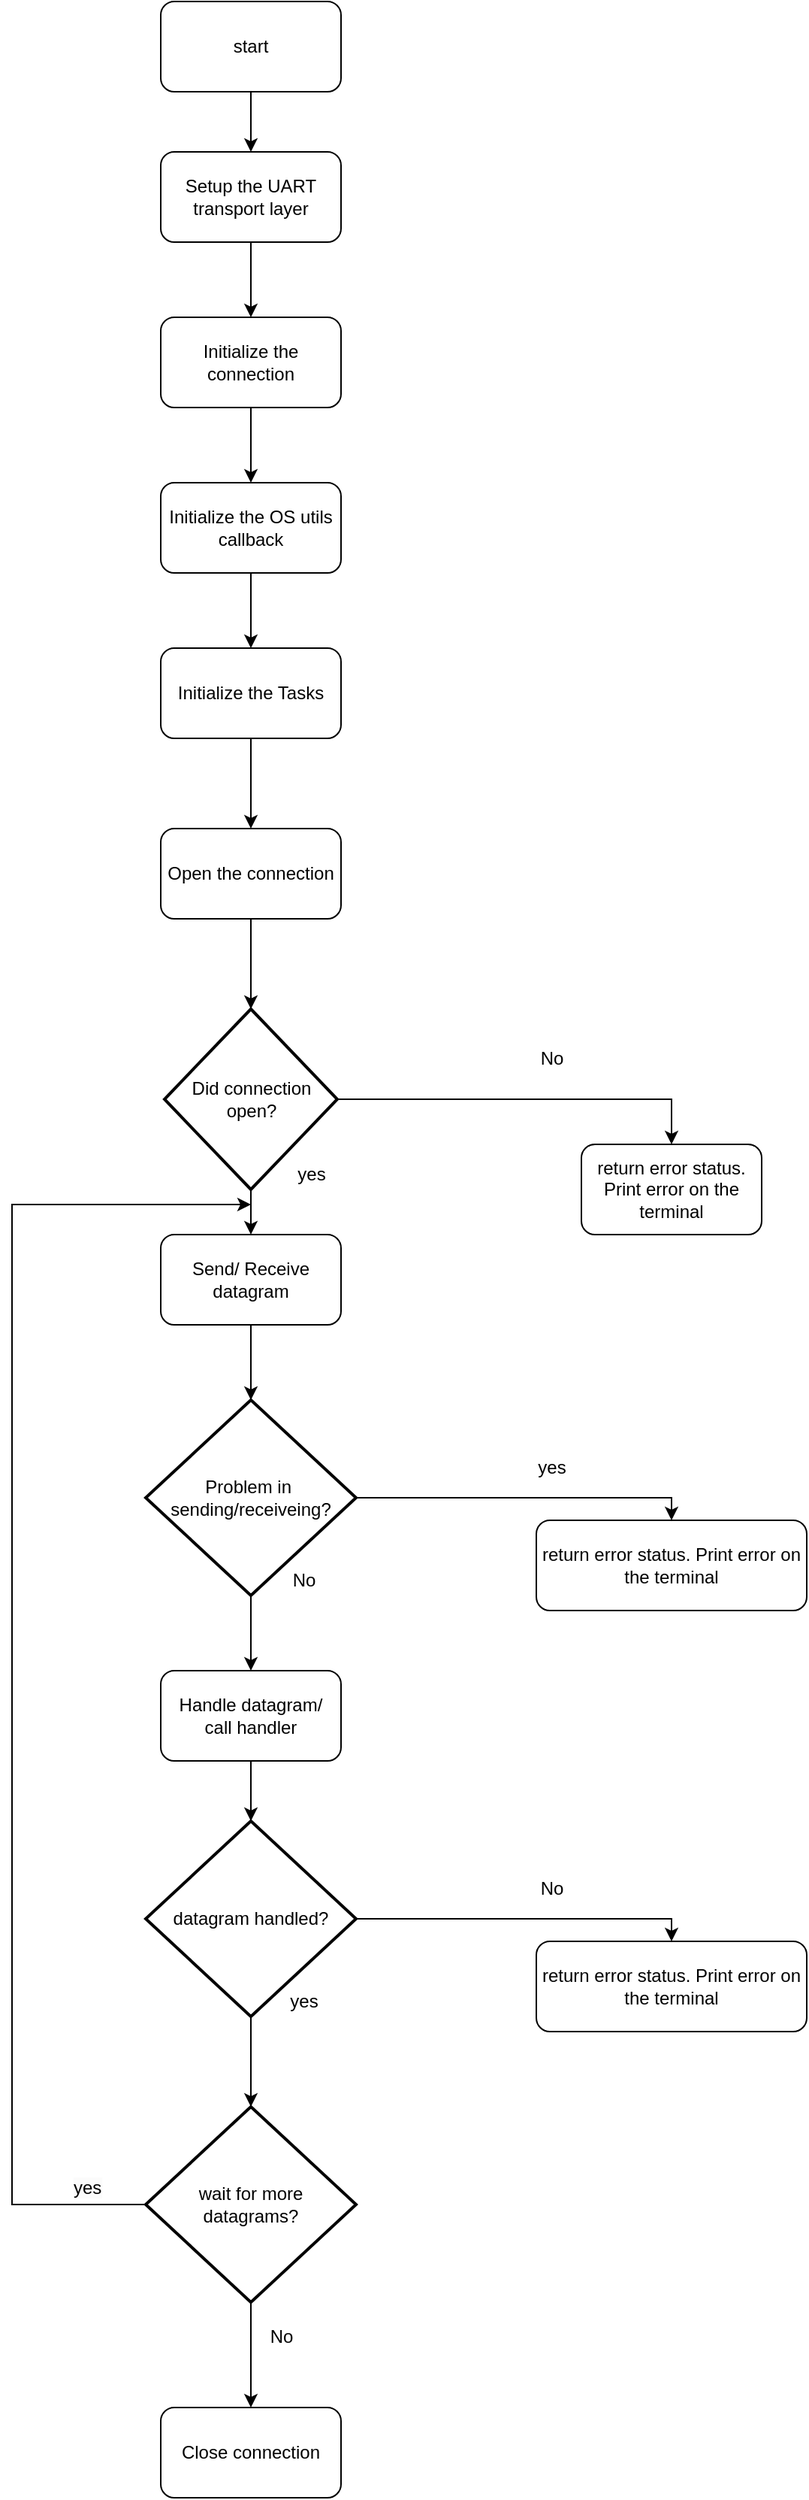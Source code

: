 <mxfile version="21.6.6" type="github" pages="5">
  <diagram id="PIDMx6QlFMbu98ZCILUm" name="flowchart_gp">
    <mxGraphModel dx="1674" dy="761" grid="1" gridSize="10" guides="1" tooltips="1" connect="1" arrows="1" fold="1" page="1" pageScale="1" pageWidth="850" pageHeight="1100" math="0" shadow="0">
      <root>
        <mxCell id="ZV3xGOG4E9vZ0-3P1s4v-0" />
        <mxCell id="ZV3xGOG4E9vZ0-3P1s4v-1" parent="ZV3xGOG4E9vZ0-3P1s4v-0" />
        <mxCell id="sR-EdJqk93c482fk9e1r-0" value="" style="edgeStyle=orthogonalEdgeStyle;rounded=0;orthogonalLoop=1;jettySize=auto;html=1;" parent="ZV3xGOG4E9vZ0-3P1s4v-1" source="sR-EdJqk93c482fk9e1r-1" target="sR-EdJqk93c482fk9e1r-3" edge="1">
          <mxGeometry relative="1" as="geometry" />
        </mxCell>
        <mxCell id="sR-EdJqk93c482fk9e1r-1" value="Setup the UART transport layer" style="rounded=1;whiteSpace=wrap;html=1;" parent="ZV3xGOG4E9vZ0-3P1s4v-1" vertex="1">
          <mxGeometry x="270" y="120" width="120" height="60" as="geometry" />
        </mxCell>
        <mxCell id="sR-EdJqk93c482fk9e1r-2" style="edgeStyle=orthogonalEdgeStyle;rounded=0;orthogonalLoop=1;jettySize=auto;html=1;entryX=0.5;entryY=0;entryDx=0;entryDy=0;" parent="ZV3xGOG4E9vZ0-3P1s4v-1" source="sR-EdJqk93c482fk9e1r-3" edge="1">
          <mxGeometry relative="1" as="geometry">
            <mxPoint x="330" y="340" as="targetPoint" />
          </mxGeometry>
        </mxCell>
        <mxCell id="sR-EdJqk93c482fk9e1r-3" value="Initialize the connection" style="rounded=1;whiteSpace=wrap;html=1;" parent="ZV3xGOG4E9vZ0-3P1s4v-1" vertex="1">
          <mxGeometry x="270" y="230" width="120" height="60" as="geometry" />
        </mxCell>
        <mxCell id="sR-EdJqk93c482fk9e1r-18" value="" style="edgeStyle=orthogonalEdgeStyle;rounded=0;orthogonalLoop=1;jettySize=auto;html=1;" parent="ZV3xGOG4E9vZ0-3P1s4v-1" source="sR-EdJqk93c482fk9e1r-8" target="sR-EdJqk93c482fk9e1r-9" edge="1">
          <mxGeometry relative="1" as="geometry" />
        </mxCell>
        <mxCell id="sR-EdJqk93c482fk9e1r-21" style="edgeStyle=orthogonalEdgeStyle;rounded=0;orthogonalLoop=1;jettySize=auto;html=1;exitX=1;exitY=0.5;exitDx=0;exitDy=0;exitPerimeter=0;entryX=0.5;entryY=0;entryDx=0;entryDy=0;" parent="ZV3xGOG4E9vZ0-3P1s4v-1" source="sR-EdJqk93c482fk9e1r-8" target="sR-EdJqk93c482fk9e1r-20" edge="1">
          <mxGeometry relative="1" as="geometry" />
        </mxCell>
        <mxCell id="sR-EdJqk93c482fk9e1r-8" value="Did connection open?" style="strokeWidth=2;html=1;shape=mxgraph.flowchart.decision;whiteSpace=wrap;" parent="ZV3xGOG4E9vZ0-3P1s4v-1" vertex="1">
          <mxGeometry x="272.5" y="690" width="115" height="120" as="geometry" />
        </mxCell>
        <mxCell id="sR-EdJqk93c482fk9e1r-22" value="" style="edgeStyle=orthogonalEdgeStyle;rounded=0;orthogonalLoop=1;jettySize=auto;html=1;" parent="ZV3xGOG4E9vZ0-3P1s4v-1" source="sR-EdJqk93c482fk9e1r-9" target="sR-EdJqk93c482fk9e1r-10" edge="1">
          <mxGeometry relative="1" as="geometry" />
        </mxCell>
        <mxCell id="sR-EdJqk93c482fk9e1r-9" value="Send/ Receive datagram" style="rounded=1;whiteSpace=wrap;html=1;" parent="ZV3xGOG4E9vZ0-3P1s4v-1" vertex="1">
          <mxGeometry x="270" y="840" width="120" height="60" as="geometry" />
        </mxCell>
        <mxCell id="sR-EdJqk93c482fk9e1r-23" value="" style="edgeStyle=orthogonalEdgeStyle;rounded=0;orthogonalLoop=1;jettySize=auto;html=1;" parent="ZV3xGOG4E9vZ0-3P1s4v-1" source="sR-EdJqk93c482fk9e1r-10" target="sR-EdJqk93c482fk9e1r-11" edge="1">
          <mxGeometry relative="1" as="geometry" />
        </mxCell>
        <mxCell id="zAxebz0YlXqXnczfZMwz-1" style="edgeStyle=orthogonalEdgeStyle;rounded=0;orthogonalLoop=1;jettySize=auto;html=1;entryX=0.5;entryY=0;entryDx=0;entryDy=0;" parent="ZV3xGOG4E9vZ0-3P1s4v-1" source="sR-EdJqk93c482fk9e1r-10" target="zAxebz0YlXqXnczfZMwz-0" edge="1">
          <mxGeometry relative="1" as="geometry">
            <mxPoint x="560" y="1000" as="targetPoint" />
            <Array as="points">
              <mxPoint x="610" y="1015" />
            </Array>
          </mxGeometry>
        </mxCell>
        <mxCell id="sR-EdJqk93c482fk9e1r-10" value="Problem in&amp;nbsp; sending/receiveing?" style="strokeWidth=2;html=1;shape=mxgraph.flowchart.decision;whiteSpace=wrap;" parent="ZV3xGOG4E9vZ0-3P1s4v-1" vertex="1">
          <mxGeometry x="260" y="950" width="140" height="130" as="geometry" />
        </mxCell>
        <mxCell id="VVgyM-o23r_cA4n3m2bH-14" value="" style="edgeStyle=orthogonalEdgeStyle;rounded=0;orthogonalLoop=1;jettySize=auto;html=1;" parent="ZV3xGOG4E9vZ0-3P1s4v-1" source="sR-EdJqk93c482fk9e1r-11" target="VVgyM-o23r_cA4n3m2bH-10" edge="1">
          <mxGeometry relative="1" as="geometry" />
        </mxCell>
        <mxCell id="sR-EdJqk93c482fk9e1r-11" value="Handle datagram/&lt;br&gt;call handler" style="rounded=1;whiteSpace=wrap;html=1;" parent="ZV3xGOG4E9vZ0-3P1s4v-1" vertex="1">
          <mxGeometry x="270" y="1130" width="120" height="60" as="geometry" />
        </mxCell>
        <mxCell id="sR-EdJqk93c482fk9e1r-12" value="Close connection" style="rounded=1;whiteSpace=wrap;html=1;" parent="ZV3xGOG4E9vZ0-3P1s4v-1" vertex="1">
          <mxGeometry x="270" y="1620" width="120" height="60" as="geometry" />
        </mxCell>
        <mxCell id="sR-EdJqk93c482fk9e1r-17" value="" style="edgeStyle=orthogonalEdgeStyle;rounded=0;orthogonalLoop=1;jettySize=auto;html=1;" parent="ZV3xGOG4E9vZ0-3P1s4v-1" source="sR-EdJqk93c482fk9e1r-16" target="sR-EdJqk93c482fk9e1r-1" edge="1">
          <mxGeometry relative="1" as="geometry" />
        </mxCell>
        <mxCell id="sR-EdJqk93c482fk9e1r-16" value="start" style="rounded=1;whiteSpace=wrap;html=1;" parent="ZV3xGOG4E9vZ0-3P1s4v-1" vertex="1">
          <mxGeometry x="270" y="20" width="120" height="60" as="geometry" />
        </mxCell>
        <mxCell id="sR-EdJqk93c482fk9e1r-19" value="yes" style="text;html=1;align=center;verticalAlign=middle;resizable=0;points=[];autosize=1;strokeColor=none;fillColor=none;" parent="ZV3xGOG4E9vZ0-3P1s4v-1" vertex="1">
          <mxGeometry x="355" y="790" width="30" height="20" as="geometry" />
        </mxCell>
        <mxCell id="sR-EdJqk93c482fk9e1r-20" value="return error status. Print error on the terminal" style="rounded=1;whiteSpace=wrap;html=1;" parent="ZV3xGOG4E9vZ0-3P1s4v-1" vertex="1">
          <mxGeometry x="550" y="780" width="120" height="60" as="geometry" />
        </mxCell>
        <mxCell id="zAxebz0YlXqXnczfZMwz-0" value="return error status. Print error on the terminal" style="rounded=1;whiteSpace=wrap;html=1;" parent="ZV3xGOG4E9vZ0-3P1s4v-1" vertex="1">
          <mxGeometry x="520" y="1030" width="180" height="60" as="geometry" />
        </mxCell>
        <mxCell id="zAxebz0YlXqXnczfZMwz-2" value="yes" style="text;html=1;align=center;verticalAlign=middle;resizable=0;points=[];autosize=1;strokeColor=none;fillColor=none;" parent="ZV3xGOG4E9vZ0-3P1s4v-1" vertex="1">
          <mxGeometry x="510" y="980" width="40" height="30" as="geometry" />
        </mxCell>
        <mxCell id="zAxebz0YlXqXnczfZMwz-3" value="No" style="text;html=1;align=center;verticalAlign=middle;resizable=0;points=[];autosize=1;strokeColor=none;fillColor=none;" parent="ZV3xGOG4E9vZ0-3P1s4v-1" vertex="1">
          <mxGeometry x="345" y="1055" width="40" height="30" as="geometry" />
        </mxCell>
        <mxCell id="VVgyM-o23r_cA4n3m2bH-2" value="" style="edgeStyle=orthogonalEdgeStyle;rounded=0;orthogonalLoop=1;jettySize=auto;html=1;" parent="ZV3xGOG4E9vZ0-3P1s4v-1" source="VVgyM-o23r_cA4n3m2bH-0" target="VVgyM-o23r_cA4n3m2bH-1" edge="1">
          <mxGeometry relative="1" as="geometry" />
        </mxCell>
        <mxCell id="VVgyM-o23r_cA4n3m2bH-0" value="Initialize the OS utils callback" style="rounded=1;whiteSpace=wrap;html=1;" parent="ZV3xGOG4E9vZ0-3P1s4v-1" vertex="1">
          <mxGeometry x="270" y="340" width="120" height="60" as="geometry" />
        </mxCell>
        <mxCell id="VVgyM-o23r_cA4n3m2bH-5" value="" style="edgeStyle=orthogonalEdgeStyle;rounded=0;orthogonalLoop=1;jettySize=auto;html=1;" parent="ZV3xGOG4E9vZ0-3P1s4v-1" source="VVgyM-o23r_cA4n3m2bH-1" target="VVgyM-o23r_cA4n3m2bH-3" edge="1">
          <mxGeometry relative="1" as="geometry" />
        </mxCell>
        <mxCell id="VVgyM-o23r_cA4n3m2bH-1" value="Initialize the Tasks" style="rounded=1;whiteSpace=wrap;html=1;" parent="ZV3xGOG4E9vZ0-3P1s4v-1" vertex="1">
          <mxGeometry x="270" y="450" width="120" height="60" as="geometry" />
        </mxCell>
        <mxCell id="VVgyM-o23r_cA4n3m2bH-4" value="" style="edgeStyle=orthogonalEdgeStyle;rounded=0;orthogonalLoop=1;jettySize=auto;html=1;" parent="ZV3xGOG4E9vZ0-3P1s4v-1" source="VVgyM-o23r_cA4n3m2bH-3" target="sR-EdJqk93c482fk9e1r-8" edge="1">
          <mxGeometry relative="1" as="geometry" />
        </mxCell>
        <mxCell id="VVgyM-o23r_cA4n3m2bH-3" value="Open the connection" style="rounded=1;whiteSpace=wrap;html=1;" parent="ZV3xGOG4E9vZ0-3P1s4v-1" vertex="1">
          <mxGeometry x="270" y="570" width="120" height="60" as="geometry" />
        </mxCell>
        <mxCell id="VVgyM-o23r_cA4n3m2bH-6" value="No" style="text;html=1;align=center;verticalAlign=middle;resizable=0;points=[];autosize=1;strokeColor=none;fillColor=none;" parent="ZV3xGOG4E9vZ0-3P1s4v-1" vertex="1">
          <mxGeometry x="510" y="708" width="40" height="30" as="geometry" />
        </mxCell>
        <mxCell id="VVgyM-o23r_cA4n3m2bH-9" style="edgeStyle=orthogonalEdgeStyle;rounded=0;orthogonalLoop=1;jettySize=auto;html=1;entryX=0.5;entryY=0;entryDx=0;entryDy=0;" parent="ZV3xGOG4E9vZ0-3P1s4v-1" source="VVgyM-o23r_cA4n3m2bH-10" target="VVgyM-o23r_cA4n3m2bH-11" edge="1">
          <mxGeometry relative="1" as="geometry">
            <mxPoint x="560" y="1280" as="targetPoint" />
            <Array as="points">
              <mxPoint x="610" y="1295" />
            </Array>
          </mxGeometry>
        </mxCell>
        <mxCell id="VVgyM-o23r_cA4n3m2bH-21" value="" style="edgeStyle=orthogonalEdgeStyle;rounded=0;orthogonalLoop=1;jettySize=auto;html=1;" parent="ZV3xGOG4E9vZ0-3P1s4v-1" source="VVgyM-o23r_cA4n3m2bH-10" target="VVgyM-o23r_cA4n3m2bH-17" edge="1">
          <mxGeometry relative="1" as="geometry" />
        </mxCell>
        <mxCell id="VVgyM-o23r_cA4n3m2bH-10" value="datagram handled?" style="strokeWidth=2;html=1;shape=mxgraph.flowchart.decision;whiteSpace=wrap;" parent="ZV3xGOG4E9vZ0-3P1s4v-1" vertex="1">
          <mxGeometry x="260" y="1230" width="140" height="130" as="geometry" />
        </mxCell>
        <mxCell id="VVgyM-o23r_cA4n3m2bH-11" value="return error status. Print error on the terminal" style="rounded=1;whiteSpace=wrap;html=1;" parent="ZV3xGOG4E9vZ0-3P1s4v-1" vertex="1">
          <mxGeometry x="520" y="1310" width="180" height="60" as="geometry" />
        </mxCell>
        <mxCell id="VVgyM-o23r_cA4n3m2bH-12" value="No" style="text;html=1;align=center;verticalAlign=middle;resizable=0;points=[];autosize=1;strokeColor=none;fillColor=none;" parent="ZV3xGOG4E9vZ0-3P1s4v-1" vertex="1">
          <mxGeometry x="510" y="1260" width="40" height="30" as="geometry" />
        </mxCell>
        <mxCell id="VVgyM-o23r_cA4n3m2bH-13" value="yes" style="text;html=1;align=center;verticalAlign=middle;resizable=0;points=[];autosize=1;strokeColor=none;fillColor=none;" parent="ZV3xGOG4E9vZ0-3P1s4v-1" vertex="1">
          <mxGeometry x="345" y="1335" width="40" height="30" as="geometry" />
        </mxCell>
        <mxCell id="VVgyM-o23r_cA4n3m2bH-22" style="edgeStyle=orthogonalEdgeStyle;rounded=0;orthogonalLoop=1;jettySize=auto;html=1;" parent="ZV3xGOG4E9vZ0-3P1s4v-1" source="VVgyM-o23r_cA4n3m2bH-17" edge="1">
          <mxGeometry relative="1" as="geometry">
            <mxPoint x="330" y="820" as="targetPoint" />
            <Array as="points">
              <mxPoint x="171" y="1485" />
            </Array>
          </mxGeometry>
        </mxCell>
        <mxCell id="VVgyM-o23r_cA4n3m2bH-24" value="" style="edgeStyle=orthogonalEdgeStyle;rounded=0;orthogonalLoop=1;jettySize=auto;html=1;" parent="ZV3xGOG4E9vZ0-3P1s4v-1" source="VVgyM-o23r_cA4n3m2bH-17" target="sR-EdJqk93c482fk9e1r-12" edge="1">
          <mxGeometry relative="1" as="geometry" />
        </mxCell>
        <mxCell id="VVgyM-o23r_cA4n3m2bH-17" value="wait for more &lt;br&gt;datagrams?" style="strokeWidth=2;html=1;shape=mxgraph.flowchart.decision;whiteSpace=wrap;" parent="ZV3xGOG4E9vZ0-3P1s4v-1" vertex="1">
          <mxGeometry x="260" y="1420" width="140" height="130" as="geometry" />
        </mxCell>
        <mxCell id="VVgyM-o23r_cA4n3m2bH-23" value="&lt;span style=&quot;color: rgb(0, 0, 0); font-family: Helvetica; font-size: 12px; font-style: normal; font-variant-ligatures: normal; font-variant-caps: normal; font-weight: 400; letter-spacing: normal; orphans: 2; text-align: center; text-indent: 0px; text-transform: none; widows: 2; word-spacing: 0px; -webkit-text-stroke-width: 0px; background-color: rgb(251, 251, 251); text-decoration-thickness: initial; text-decoration-style: initial; text-decoration-color: initial; float: none; display: inline !important;&quot;&gt;yes&lt;/span&gt;" style="text;whiteSpace=wrap;html=1;" parent="ZV3xGOG4E9vZ0-3P1s4v-1" vertex="1">
          <mxGeometry x="210" y="1460" width="50" height="40" as="geometry" />
        </mxCell>
        <mxCell id="VVgyM-o23r_cA4n3m2bH-25" value="No" style="text;html=1;align=center;verticalAlign=middle;resizable=0;points=[];autosize=1;strokeColor=none;fillColor=none;" parent="ZV3xGOG4E9vZ0-3P1s4v-1" vertex="1">
          <mxGeometry x="330" y="1558" width="40" height="30" as="geometry" />
        </mxCell>
      </root>
    </mxGraphModel>
  </diagram>
  <diagram id="Ehi2pBBZmqW3ISHJ3c43" name="h/w">
    <mxGraphModel dx="1674" dy="761" grid="1" gridSize="10" guides="1" tooltips="1" connect="1" arrows="1" fold="1" page="1" pageScale="1" pageWidth="850" pageHeight="1100" math="0" shadow="0">
      <root>
        <mxCell id="0" />
        <mxCell id="1" parent="0" />
        <mxCell id="fsMEszLR2wYNmro0-2Op-3" value="STM32F429&amp;nbsp;&lt;br&gt;gin slave device" style="rounded=0;whiteSpace=wrap;html=1;" parent="1" vertex="1">
          <mxGeometry x="80" y="240" width="210" height="80" as="geometry" />
        </mxCell>
        <mxCell id="fsMEszLR2wYNmro0-2Op-4" value="PC tool&lt;br&gt;Devtype.exe" style="rounded=0;whiteSpace=wrap;html=1;" parent="1" vertex="1">
          <mxGeometry x="560" y="240" width="200" height="80" as="geometry" />
        </mxCell>
        <mxCell id="fsMEszLR2wYNmro0-2Op-6" value="FTDI via UART" style="text;html=1;align=center;verticalAlign=middle;resizable=0;points=[];autosize=1;strokeColor=none;fillColor=none;" parent="1" vertex="1">
          <mxGeometry x="370" y="248" width="100" height="30" as="geometry" />
        </mxCell>
        <mxCell id="fsMEszLR2wYNmro0-2Op-7" value="FT232 USB to Serial UART interface" style="rounded=0;whiteSpace=wrap;html=1;" parent="1" vertex="1">
          <mxGeometry x="365" y="250" width="120" height="60" as="geometry" />
        </mxCell>
        <mxCell id="xsrRExnGZbcQ4CEgVPAS-1" value="" style="endArrow=none;html=1;rounded=0;exitX=1.009;exitY=0.383;exitDx=0;exitDy=0;exitPerimeter=0;entryX=0.005;entryY=0.367;entryDx=0;entryDy=0;entryPerimeter=0;" parent="1" source="fsMEszLR2wYNmro0-2Op-3" target="fsMEszLR2wYNmro0-2Op-7" edge="1">
          <mxGeometry width="50" height="50" relative="1" as="geometry">
            <mxPoint x="300" y="270" as="sourcePoint" />
            <mxPoint x="360" y="270" as="targetPoint" />
          </mxGeometry>
        </mxCell>
        <mxCell id="xsrRExnGZbcQ4CEgVPAS-2" value="" style="endArrow=none;html=1;rounded=0;exitX=1.009;exitY=0.383;exitDx=0;exitDy=0;exitPerimeter=0;entryX=0.005;entryY=0.367;entryDx=0;entryDy=0;entryPerimeter=0;" parent="1" edge="1">
          <mxGeometry width="50" height="50" relative="1" as="geometry">
            <mxPoint x="291" y="290" as="sourcePoint" />
            <mxPoint x="365" y="291" as="targetPoint" />
          </mxGeometry>
        </mxCell>
        <mxCell id="xsrRExnGZbcQ4CEgVPAS-3" value="Rx" style="text;html=1;align=center;verticalAlign=middle;resizable=0;points=[];autosize=1;strokeColor=none;fillColor=none;" parent="1" vertex="1">
          <mxGeometry x="300" y="238" width="40" height="30" as="geometry" />
        </mxCell>
        <mxCell id="xsrRExnGZbcQ4CEgVPAS-4" value="Tx" style="text;html=1;align=center;verticalAlign=middle;resizable=0;points=[];autosize=1;strokeColor=none;fillColor=none;" parent="1" vertex="1">
          <mxGeometry x="300" y="298" width="40" height="30" as="geometry" />
        </mxCell>
        <mxCell id="xsrRExnGZbcQ4CEgVPAS-7" value="" style="endArrow=classic;startArrow=classic;html=1;rounded=0;entryX=0;entryY=0.5;entryDx=0;entryDy=0;exitX=1;exitY=0.5;exitDx=0;exitDy=0;" parent="1" source="fsMEszLR2wYNmro0-2Op-7" target="fsMEszLR2wYNmro0-2Op-4" edge="1">
          <mxGeometry width="50" height="50" relative="1" as="geometry">
            <mxPoint x="500" y="305" as="sourcePoint" />
            <mxPoint x="550" y="255" as="targetPoint" />
          </mxGeometry>
        </mxCell>
        <mxCell id="xsrRExnGZbcQ4CEgVPAS-8" value="USB" style="text;html=1;align=center;verticalAlign=middle;resizable=0;points=[];autosize=1;strokeColor=none;fillColor=none;" parent="1" vertex="1">
          <mxGeometry x="495" y="248" width="50" height="30" as="geometry" />
        </mxCell>
      </root>
    </mxGraphModel>
  </diagram>
  <diagram id="smUlk5lk4irpyhSRWIXf" name="tasks">
    <mxGraphModel dx="1674" dy="761" grid="1" gridSize="10" guides="1" tooltips="1" connect="1" arrows="1" fold="1" page="1" pageScale="1" pageWidth="850" pageHeight="1100" math="0" shadow="0">
      <root>
        <mxCell id="0" />
        <mxCell id="1" parent="0" />
        <mxCell id="UhlyGHplrR9xLzLyz3bO-7" value="" style="edgeStyle=orthogonalEdgeStyle;rounded=0;orthogonalLoop=1;jettySize=auto;html=1;" parent="1" source="UhlyGHplrR9xLzLyz3bO-1" target="UhlyGHplrR9xLzLyz3bO-2" edge="1">
          <mxGeometry relative="1" as="geometry" />
        </mxCell>
        <mxCell id="UhlyGHplrR9xLzLyz3bO-1" value="wait for new byte in uart buffer&amp;nbsp;&amp;nbsp;" style="rounded=0;whiteSpace=wrap;html=1;" parent="1" vertex="1">
          <mxGeometry x="150" y="180" width="120" height="60" as="geometry" />
        </mxCell>
        <mxCell id="UhlyGHplrR9xLzLyz3bO-8" value="" style="edgeStyle=orthogonalEdgeStyle;rounded=0;orthogonalLoop=1;jettySize=auto;html=1;" parent="1" source="UhlyGHplrR9xLzLyz3bO-2" target="UhlyGHplrR9xLzLyz3bO-3" edge="1">
          <mxGeometry relative="1" as="geometry" />
        </mxCell>
        <mxCell id="UhlyGHplrR9xLzLyz3bO-2" value="Check the byte for acknowledgement" style="rounded=0;whiteSpace=wrap;html=1;" parent="1" vertex="1">
          <mxGeometry x="150" y="300" width="120" height="60" as="geometry" />
        </mxCell>
        <mxCell id="UhlyGHplrR9xLzLyz3bO-9" value="" style="edgeStyle=orthogonalEdgeStyle;rounded=0;orthogonalLoop=1;jettySize=auto;html=1;" parent="1" source="UhlyGHplrR9xLzLyz3bO-3" target="UhlyGHplrR9xLzLyz3bO-4" edge="1">
          <mxGeometry relative="1" as="geometry" />
        </mxCell>
        <mxCell id="UhlyGHplrR9xLzLyz3bO-10" style="edgeStyle=orthogonalEdgeStyle;rounded=0;orthogonalLoop=1;jettySize=auto;html=1;" parent="1" source="UhlyGHplrR9xLzLyz3bO-3" edge="1">
          <mxGeometry relative="1" as="geometry">
            <mxPoint x="210" y="160" as="targetPoint" />
            <Array as="points">
              <mxPoint x="81" y="485" />
            </Array>
          </mxGeometry>
        </mxCell>
        <mxCell id="UhlyGHplrR9xLzLyz3bO-3" value="Byte consumed?" style="rhombus;whiteSpace=wrap;html=1;" parent="1" vertex="1">
          <mxGeometry x="147.5" y="420" width="125" height="130" as="geometry" />
        </mxCell>
        <mxCell id="UhlyGHplrR9xLzLyz3bO-13" style="edgeStyle=orthogonalEdgeStyle;rounded=0;orthogonalLoop=1;jettySize=auto;html=1;" parent="1" source="UhlyGHplrR9xLzLyz3bO-4" edge="1">
          <mxGeometry relative="1" as="geometry">
            <mxPoint x="210" y="160" as="targetPoint" />
            <Array as="points">
              <mxPoint x="341" y="650" />
            </Array>
          </mxGeometry>
        </mxCell>
        <mxCell id="UhlyGHplrR9xLzLyz3bO-4" value="Send the byte to&amp;nbsp; the channel" style="rounded=0;whiteSpace=wrap;html=1;" parent="1" vertex="1">
          <mxGeometry x="150" y="620" width="120" height="60" as="geometry" />
        </mxCell>
        <mxCell id="UhlyGHplrR9xLzLyz3bO-6" value="" style="edgeStyle=orthogonalEdgeStyle;rounded=0;orthogonalLoop=1;jettySize=auto;html=1;" parent="1" source="UhlyGHplrR9xLzLyz3bO-5" target="UhlyGHplrR9xLzLyz3bO-1" edge="1">
          <mxGeometry relative="1" as="geometry" />
        </mxCell>
        <mxCell id="UhlyGHplrR9xLzLyz3bO-5" value="start" style="ellipse;whiteSpace=wrap;html=1;" parent="1" vertex="1">
          <mxGeometry x="155" y="70" width="110" height="70" as="geometry" />
        </mxCell>
        <mxCell id="UhlyGHplrR9xLzLyz3bO-11" value="Yes" style="text;html=1;align=center;verticalAlign=middle;resizable=0;points=[];autosize=1;strokeColor=none;fillColor=none;" parent="1" vertex="1">
          <mxGeometry x="100" y="448" width="40" height="30" as="geometry" />
        </mxCell>
        <mxCell id="UhlyGHplrR9xLzLyz3bO-12" value="No" style="text;html=1;align=center;verticalAlign=middle;resizable=0;points=[];autosize=1;strokeColor=none;fillColor=none;" parent="1" vertex="1">
          <mxGeometry x="210" y="568" width="40" height="30" as="geometry" />
        </mxCell>
        <mxCell id="UhlyGHplrR9xLzLyz3bO-18" value="" style="edgeStyle=orthogonalEdgeStyle;rounded=0;orthogonalLoop=1;jettySize=auto;html=1;" parent="1" source="UhlyGHplrR9xLzLyz3bO-14" target="UhlyGHplrR9xLzLyz3bO-15" edge="1">
          <mxGeometry relative="1" as="geometry" />
        </mxCell>
        <mxCell id="UhlyGHplrR9xLzLyz3bO-14" value="start" style="ellipse;whiteSpace=wrap;html=1;" parent="1" vertex="1">
          <mxGeometry x="540" y="70" width="110" height="70" as="geometry" />
        </mxCell>
        <mxCell id="UhlyGHplrR9xLzLyz3bO-19" value="" style="edgeStyle=orthogonalEdgeStyle;rounded=0;orthogonalLoop=1;jettySize=auto;html=1;" parent="1" source="UhlyGHplrR9xLzLyz3bO-15" target="UhlyGHplrR9xLzLyz3bO-16" edge="1">
          <mxGeometry relative="1" as="geometry" />
        </mxCell>
        <mxCell id="UhlyGHplrR9xLzLyz3bO-15" value="gp_port_init" style="rounded=0;whiteSpace=wrap;html=1;" parent="1" vertex="1">
          <mxGeometry x="535" y="170" width="120" height="60" as="geometry" />
        </mxCell>
        <mxCell id="UhlyGHplrR9xLzLyz3bO-20" value="" style="edgeStyle=orthogonalEdgeStyle;rounded=0;orthogonalLoop=1;jettySize=auto;html=1;" parent="1" source="UhlyGHplrR9xLzLyz3bO-16" target="UhlyGHplrR9xLzLyz3bO-17" edge="1">
          <mxGeometry relative="1" as="geometry" />
        </mxCell>
        <mxCell id="UhlyGHplrR9xLzLyz3bO-16" value="spawn&amp;nbsp;receive_byte_task" style="rounded=0;whiteSpace=wrap;html=1;" parent="1" vertex="1">
          <mxGeometry x="522.5" y="270" width="145" height="70" as="geometry" />
        </mxCell>
        <mxCell id="UhlyGHplrR9xLzLyz3bO-22" value="" style="edgeStyle=orthogonalEdgeStyle;rounded=0;orthogonalLoop=1;jettySize=auto;html=1;" parent="1" source="UhlyGHplrR9xLzLyz3bO-17" target="UhlyGHplrR9xLzLyz3bO-21" edge="1">
          <mxGeometry relative="1" as="geometry" />
        </mxCell>
        <mxCell id="UhlyGHplrR9xLzLyz3bO-17" value="run gp" style="rounded=0;whiteSpace=wrap;html=1;" parent="1" vertex="1">
          <mxGeometry x="522.5" y="400" width="145" height="70" as="geometry" />
        </mxCell>
        <mxCell id="UhlyGHplrR9xLzLyz3bO-23" style="edgeStyle=orthogonalEdgeStyle;rounded=0;orthogonalLoop=1;jettySize=auto;html=1;" parent="1" source="UhlyGHplrR9xLzLyz3bO-21" edge="1">
          <mxGeometry relative="1" as="geometry">
            <mxPoint x="600" y="490" as="targetPoint" />
            <Array as="points">
              <mxPoint x="690" y="575" />
              <mxPoint x="690" y="490" />
            </Array>
          </mxGeometry>
        </mxCell>
        <mxCell id="UhlyGHplrR9xLzLyz3bO-24" style="edgeStyle=orthogonalEdgeStyle;rounded=0;orthogonalLoop=1;jettySize=auto;html=1;" parent="1" source="UhlyGHplrR9xLzLyz3bO-21" edge="1">
          <mxGeometry relative="1" as="geometry">
            <mxPoint x="595" y="370" as="targetPoint" />
            <Array as="points">
              <mxPoint x="481" y="575" />
            </Array>
          </mxGeometry>
        </mxCell>
        <mxCell id="UhlyGHplrR9xLzLyz3bO-21" value="Has 1 sec expired?" style="rhombus;whiteSpace=wrap;html=1;" parent="1" vertex="1">
          <mxGeometry x="532.5" y="510" width="125" height="130" as="geometry" />
        </mxCell>
        <mxCell id="UhlyGHplrR9xLzLyz3bO-25" value="Yes" style="text;html=1;align=center;verticalAlign=middle;resizable=0;points=[];autosize=1;strokeColor=none;fillColor=none;" parent="1" vertex="1">
          <mxGeometry x="480" y="538" width="40" height="30" as="geometry" />
        </mxCell>
        <mxCell id="UhlyGHplrR9xLzLyz3bO-27" value="" style="endArrow=none;html=1;rounded=0;" parent="1" edge="1">
          <mxGeometry width="50" height="50" relative="1" as="geometry">
            <mxPoint x="40" y="40" as="sourcePoint" />
            <mxPoint x="360" y="40" as="targetPoint" />
          </mxGeometry>
        </mxCell>
        <mxCell id="UhlyGHplrR9xLzLyz3bO-29" value="" style="endArrow=none;html=1;rounded=0;" parent="1" edge="1">
          <mxGeometry width="50" height="50" relative="1" as="geometry">
            <mxPoint x="360" y="720" as="sourcePoint" />
            <mxPoint x="360" y="40" as="targetPoint" />
          </mxGeometry>
        </mxCell>
        <mxCell id="UhlyGHplrR9xLzLyz3bO-30" value="" style="endArrow=none;html=1;rounded=0;" parent="1" edge="1">
          <mxGeometry width="50" height="50" relative="1" as="geometry">
            <mxPoint x="40" y="720" as="sourcePoint" />
            <mxPoint x="40" y="40" as="targetPoint" />
          </mxGeometry>
        </mxCell>
        <mxCell id="UhlyGHplrR9xLzLyz3bO-31" value="" style="endArrow=none;html=1;rounded=0;" parent="1" edge="1">
          <mxGeometry width="50" height="50" relative="1" as="geometry">
            <mxPoint x="40" y="720" as="sourcePoint" />
            <mxPoint x="360" y="720" as="targetPoint" />
            <Array as="points">
              <mxPoint x="200" y="720" />
            </Array>
          </mxGeometry>
        </mxCell>
        <mxCell id="UhlyGHplrR9xLzLyz3bO-32" value="" style="endArrow=none;html=1;rounded=0;" parent="1" edge="1">
          <mxGeometry width="50" height="50" relative="1" as="geometry">
            <mxPoint x="425" y="40" as="sourcePoint" />
            <mxPoint x="745" y="40" as="targetPoint" />
          </mxGeometry>
        </mxCell>
        <mxCell id="UhlyGHplrR9xLzLyz3bO-33" value="" style="endArrow=none;html=1;rounded=0;" parent="1" edge="1">
          <mxGeometry width="50" height="50" relative="1" as="geometry">
            <mxPoint x="745" y="720" as="sourcePoint" />
            <mxPoint x="745" y="40" as="targetPoint" />
          </mxGeometry>
        </mxCell>
        <mxCell id="UhlyGHplrR9xLzLyz3bO-34" value="" style="endArrow=none;html=1;rounded=0;" parent="1" edge="1">
          <mxGeometry width="50" height="50" relative="1" as="geometry">
            <mxPoint x="425" y="720" as="sourcePoint" />
            <mxPoint x="425" y="40" as="targetPoint" />
          </mxGeometry>
        </mxCell>
        <mxCell id="UhlyGHplrR9xLzLyz3bO-35" value="" style="endArrow=none;html=1;rounded=0;" parent="1" edge="1">
          <mxGeometry width="50" height="50" relative="1" as="geometry">
            <mxPoint x="425" y="720" as="sourcePoint" />
            <mxPoint x="745" y="720" as="targetPoint" />
            <Array as="points">
              <mxPoint x="585" y="720" />
            </Array>
          </mxGeometry>
        </mxCell>
        <mxCell id="UhlyGHplrR9xLzLyz3bO-36" value="Task :&amp;nbsp;&amp;nbsp;receive_byte_task" style="text;html=1;align=center;verticalAlign=middle;resizable=0;points=[];autosize=1;strokeColor=none;fillColor=none;" parent="1" vertex="1">
          <mxGeometry x="120" y="728" width="160" height="30" as="geometry" />
        </mxCell>
        <mxCell id="UhlyGHplrR9xLzLyz3bO-37" value="Task :&amp;nbsp; main" style="text;html=1;align=center;verticalAlign=middle;resizable=0;points=[];autosize=1;strokeColor=none;fillColor=none;" parent="1" vertex="1">
          <mxGeometry x="550" y="728" width="90" height="30" as="geometry" />
        </mxCell>
        <mxCell id="UhlyGHplrR9xLzLyz3bO-38" value="No" style="text;html=1;align=center;verticalAlign=middle;resizable=0;points=[];autosize=1;strokeColor=none;fillColor=none;" parent="1" vertex="1">
          <mxGeometry x="650" y="535" width="40" height="30" as="geometry" />
        </mxCell>
      </root>
    </mxGraphModel>
  </diagram>
  <diagram id="LTPgHwKagVgC4qpmO7ax" name="gp dependency graph">
    <mxGraphModel dx="1674" dy="761" grid="0" gridSize="10" guides="1" tooltips="1" connect="1" arrows="1" fold="1" page="1" pageScale="1" pageWidth="850" pageHeight="1100" math="0" shadow="0">
      <root>
        <mxCell id="0" />
        <mxCell id="1" parent="0" />
        <mxCell id="GriWz3NnB1lUcweeRQHn-2" value="gp" style="rounded=0;whiteSpace=wrap;html=1;" vertex="1" parent="1">
          <mxGeometry x="350" y="180" width="120" height="60" as="geometry" />
        </mxCell>
        <mxCell id="GriWz3NnB1lUcweeRQHn-3" value="gp_slave" style="ellipse;whiteSpace=wrap;html=1;" vertex="1" parent="1">
          <mxGeometry x="150" y="300" width="130" height="90" as="geometry" />
        </mxCell>
        <mxCell id="GriWz3NnB1lUcweeRQHn-4" value="gp_core" style="ellipse;whiteSpace=wrap;html=1;" vertex="1" parent="1">
          <mxGeometry x="345" y="300" width="130" height="90" as="geometry" />
        </mxCell>
        <mxCell id="GriWz3NnB1lUcweeRQHn-5" value="gp_datagrams" style="ellipse;whiteSpace=wrap;html=1;" vertex="1" parent="1">
          <mxGeometry x="550" y="300" width="130" height="90" as="geometry" />
        </mxCell>
        <mxCell id="GriWz3NnB1lUcweeRQHn-6" value="" style="endArrow=classic;html=1;rounded=0;exitX=0;exitY=0.75;exitDx=0;exitDy=0;" edge="1" parent="1" source="GriWz3NnB1lUcweeRQHn-2" target="GriWz3NnB1lUcweeRQHn-3">
          <mxGeometry width="50" height="50" relative="1" as="geometry">
            <mxPoint x="230" y="290" as="sourcePoint" />
            <mxPoint x="280" y="240" as="targetPoint" />
          </mxGeometry>
        </mxCell>
        <mxCell id="GriWz3NnB1lUcweeRQHn-7" value="" style="endArrow=classic;html=1;rounded=0;exitX=1;exitY=0.75;exitDx=0;exitDy=0;entryX=0.292;entryY=0.044;entryDx=0;entryDy=0;entryPerimeter=0;" edge="1" parent="1" source="GriWz3NnB1lUcweeRQHn-2" target="GriWz3NnB1lUcweeRQHn-5">
          <mxGeometry width="50" height="50" relative="1" as="geometry">
            <mxPoint x="599" y="210" as="sourcePoint" />
            <mxPoint x="470" y="298" as="targetPoint" />
          </mxGeometry>
        </mxCell>
        <mxCell id="GriWz3NnB1lUcweeRQHn-8" value="" style="endArrow=classic;html=1;rounded=0;exitX=0.5;exitY=1;exitDx=0;exitDy=0;entryX=0.5;entryY=0;entryDx=0;entryDy=0;" edge="1" parent="1" source="GriWz3NnB1lUcweeRQHn-2" target="GriWz3NnB1lUcweeRQHn-4">
          <mxGeometry width="50" height="50" relative="1" as="geometry">
            <mxPoint x="370" y="245" as="sourcePoint" />
            <mxPoint x="241" y="333" as="targetPoint" />
          </mxGeometry>
        </mxCell>
      </root>
    </mxGraphModel>
  </diagram>
  <diagram id="84avMTp45uIzNrjWTNNV" name="rusty-gin-device dep graph">
    <mxGraphModel dx="1674" dy="761" grid="1" gridSize="10" guides="1" tooltips="1" connect="1" arrows="1" fold="1" page="1" pageScale="1" pageWidth="850" pageHeight="1100" math="0" shadow="0">
      <root>
        <mxCell id="0" />
        <mxCell id="1" parent="0" />
        <mxCell id="JaDHoiI4i7Zcy4IEj4WN-1" value="rusty-gin-device" style="rounded=0;whiteSpace=wrap;html=1;" vertex="1" parent="1">
          <mxGeometry x="340" y="80" width="120" height="60" as="geometry" />
        </mxCell>
        <mxCell id="JaDHoiI4i7Zcy4IEj4WN-2" value="gp_port_embassy_stm32" style="rounded=0;whiteSpace=wrap;html=1;" vertex="1" parent="1">
          <mxGeometry x="275" y="185" width="150" height="70" as="geometry" />
        </mxCell>
        <mxCell id="JaDHoiI4i7Zcy4IEj4WN-3" value="bindgen" style="ellipse;whiteSpace=wrap;html=1;" vertex="1" parent="1">
          <mxGeometry x="110" y="185" width="120" height="80" as="geometry" />
        </mxCell>
        <mxCell id="JaDHoiI4i7Zcy4IEj4WN-4" value="cmake" style="ellipse;whiteSpace=wrap;html=1;" vertex="1" parent="1">
          <mxGeometry x="450" y="180" width="120" height="80" as="geometry" />
        </mxCell>
        <mxCell id="JaDHoiI4i7Zcy4IEj4WN-5" value="panic-probe" style="ellipse;whiteSpace=wrap;html=1;" vertex="1" parent="1">
          <mxGeometry x="610" y="180" width="120" height="80" as="geometry" />
        </mxCell>
        <mxCell id="JaDHoiI4i7Zcy4IEj4WN-6" value="embassy-stm32" style="ellipse;whiteSpace=wrap;html=1;" vertex="1" parent="1">
          <mxGeometry x="85" y="310" width="120" height="80" as="geometry" />
        </mxCell>
        <mxCell id="JaDHoiI4i7Zcy4IEj4WN-7" value="embassy-executor" style="ellipse;whiteSpace=wrap;html=1;" vertex="1" parent="1">
          <mxGeometry x="230" y="310" width="120" height="80" as="geometry" />
        </mxCell>
        <mxCell id="JaDHoiI4i7Zcy4IEj4WN-8" value="defm-rtt" style="ellipse;whiteSpace=wrap;html=1;" vertex="1" parent="1">
          <mxGeometry x="380" y="310" width="120" height="80" as="geometry" />
        </mxCell>
        <mxCell id="JaDHoiI4i7Zcy4IEj4WN-10" value="embassy-time" style="ellipse;whiteSpace=wrap;html=1;" vertex="1" parent="1">
          <mxGeometry x="530" y="310" width="120" height="80" as="geometry" />
        </mxCell>
        <mxCell id="JaDHoiI4i7Zcy4IEj4WN-13" value="" style="endArrow=classic;html=1;rounded=0;entryX=0.56;entryY=-0.014;entryDx=0;entryDy=0;entryPerimeter=0;" edge="1" parent="1" target="JaDHoiI4i7Zcy4IEj4WN-2">
          <mxGeometry width="50" height="50" relative="1" as="geometry">
            <mxPoint x="360" y="140" as="sourcePoint" />
            <mxPoint x="300" y="120" as="targetPoint" />
          </mxGeometry>
        </mxCell>
        <mxCell id="JaDHoiI4i7Zcy4IEj4WN-14" value="" style="endArrow=classic;html=1;rounded=0;entryX=1;entryY=0;entryDx=0;entryDy=0;exitX=0;exitY=0.75;exitDx=0;exitDy=0;" edge="1" parent="1" source="JaDHoiI4i7Zcy4IEj4WN-1" target="JaDHoiI4i7Zcy4IEj4WN-3">
          <mxGeometry width="50" height="50" relative="1" as="geometry">
            <mxPoint x="352" y="129" as="sourcePoint" />
            <mxPoint x="260" y="200" as="targetPoint" />
          </mxGeometry>
        </mxCell>
        <mxCell id="JaDHoiI4i7Zcy4IEj4WN-15" value="" style="endArrow=classic;html=1;rounded=0;exitX=0.25;exitY=1;exitDx=0;exitDy=0;" edge="1" parent="1" target="JaDHoiI4i7Zcy4IEj4WN-4">
          <mxGeometry width="50" height="50" relative="1" as="geometry">
            <mxPoint x="439" y="140" as="sourcePoint" />
            <mxPoint x="412" y="184" as="targetPoint" />
          </mxGeometry>
        </mxCell>
        <mxCell id="JaDHoiI4i7Zcy4IEj4WN-16" value="" style="endArrow=classic;html=1;rounded=0;exitX=1;exitY=0.75;exitDx=0;exitDy=0;" edge="1" parent="1" source="JaDHoiI4i7Zcy4IEj4WN-1" target="JaDHoiI4i7Zcy4IEj4WN-5">
          <mxGeometry width="50" height="50" relative="1" as="geometry">
            <mxPoint x="580" y="90" as="sourcePoint" />
            <mxPoint x="490" y="155" as="targetPoint" />
          </mxGeometry>
        </mxCell>
        <mxCell id="JaDHoiI4i7Zcy4IEj4WN-19" value="" style="endArrow=classic;html=1;rounded=0;exitX=0.25;exitY=1;exitDx=0;exitDy=0;" edge="1" parent="1" source="JaDHoiI4i7Zcy4IEj4WN-2" target="JaDHoiI4i7Zcy4IEj4WN-7">
          <mxGeometry width="50" height="50" relative="1" as="geometry">
            <mxPoint x="210" y="320" as="sourcePoint" />
            <mxPoint x="260" y="270" as="targetPoint" />
          </mxGeometry>
        </mxCell>
        <mxCell id="JaDHoiI4i7Zcy4IEj4WN-22" value="" style="endArrow=classic;html=1;rounded=0;exitX=0.75;exitY=1;exitDx=0;exitDy=0;" edge="1" parent="1" source="JaDHoiI4i7Zcy4IEj4WN-2" target="JaDHoiI4i7Zcy4IEj4WN-8">
          <mxGeometry width="50" height="50" relative="1" as="geometry">
            <mxPoint x="400" y="380" as="sourcePoint" />
            <mxPoint x="450" y="330" as="targetPoint" />
          </mxGeometry>
        </mxCell>
        <mxCell id="JaDHoiI4i7Zcy4IEj4WN-23" value="" style="endArrow=classic;html=1;rounded=0;entryX=1;entryY=0;entryDx=0;entryDy=0;exitX=0;exitY=1;exitDx=0;exitDy=0;" edge="1" parent="1" source="JaDHoiI4i7Zcy4IEj4WN-2" target="JaDHoiI4i7Zcy4IEj4WN-6">
          <mxGeometry width="50" height="50" relative="1" as="geometry">
            <mxPoint x="400" y="380" as="sourcePoint" />
            <mxPoint x="450" y="330" as="targetPoint" />
          </mxGeometry>
        </mxCell>
        <mxCell id="JaDHoiI4i7Zcy4IEj4WN-24" value="" style="endArrow=classic;html=1;rounded=0;entryX=0;entryY=0;entryDx=0;entryDy=0;exitX=1;exitY=1;exitDx=0;exitDy=0;" edge="1" parent="1" source="JaDHoiI4i7Zcy4IEj4WN-2" target="JaDHoiI4i7Zcy4IEj4WN-10">
          <mxGeometry width="50" height="50" relative="1" as="geometry">
            <mxPoint x="400" y="380" as="sourcePoint" />
            <mxPoint x="450" y="330" as="targetPoint" />
          </mxGeometry>
        </mxCell>
      </root>
    </mxGraphModel>
  </diagram>
</mxfile>
